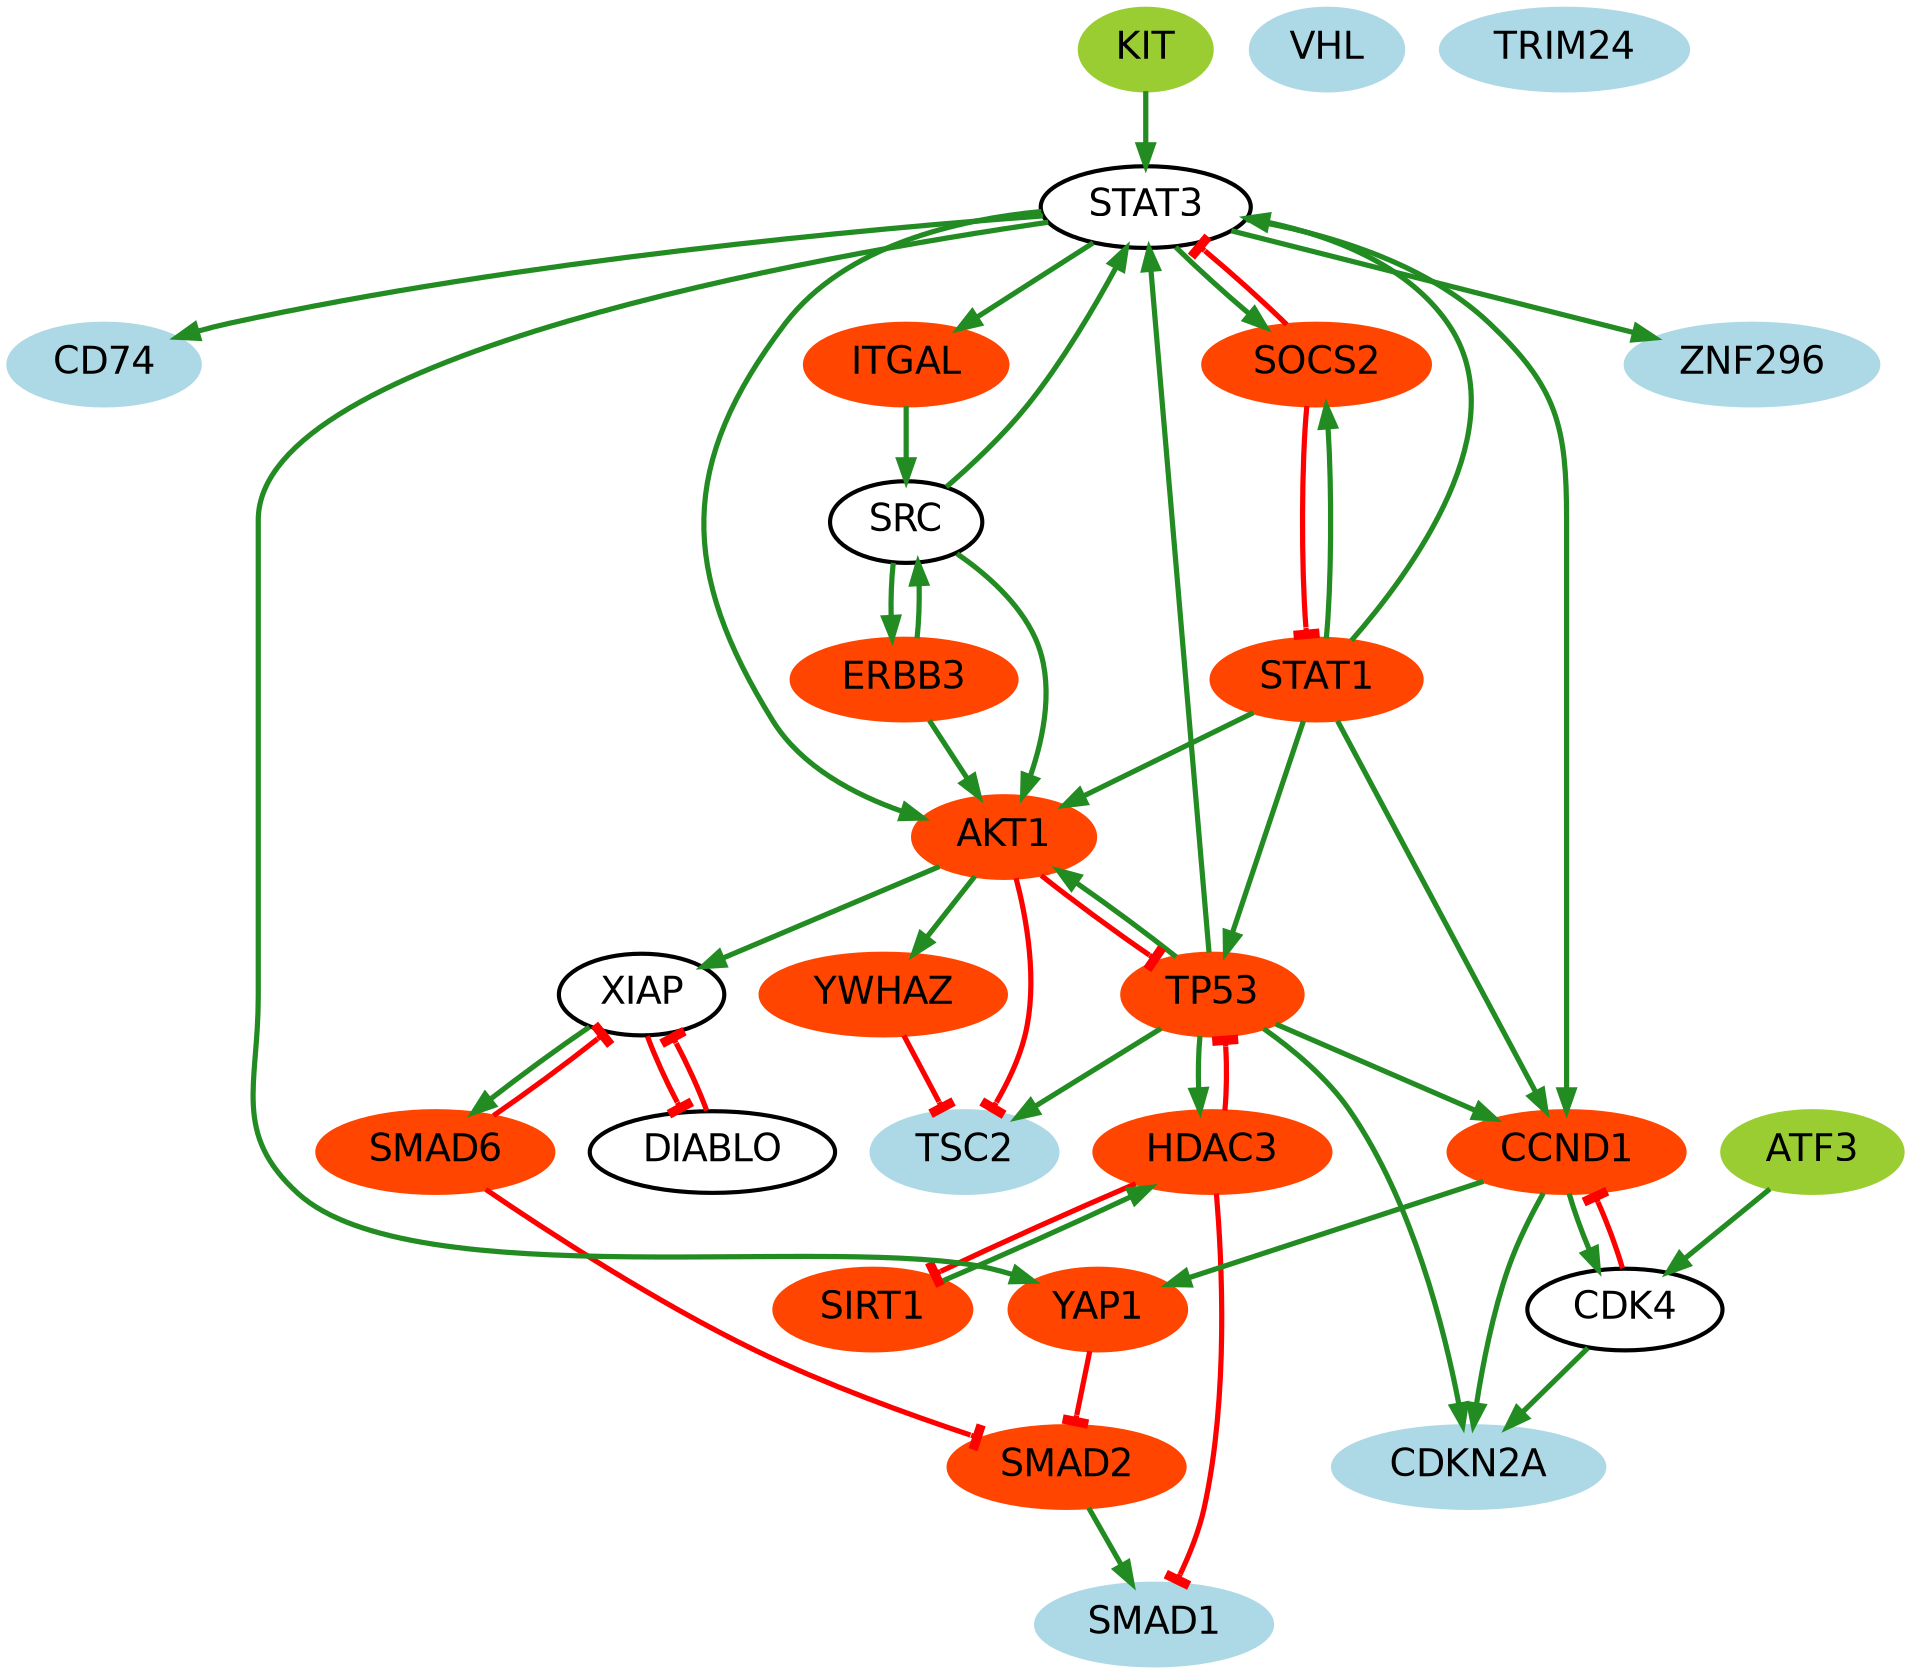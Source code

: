 digraph "" {
CD74 [color=lightblue, fillcolor=lightblue, fontname=Helvetica, fontsize=18, shape=ellipse, style="filled, bold"];
HDAC3 [color=orangered, fillcolor=orangered, fontname=Helvetica, fontsize=18, shape=ellipse, style="filled, bold"];
SRC [color=black, fillcolor=white, fontname=Helvetica, fontsize=18, shape=ellipse, style="filled, bold"];
SMAD6 [color=orangered, fillcolor=orangered, fontname=Helvetica, fontsize=18, shape=ellipse, style="filled, bold"];
SMAD1 [color=lightblue, fillcolor=lightblue, fontname=Helvetica, fontsize=18, shape=ellipse, style="filled, bold"];
SMAD2 [color=orangered, fillcolor=orangered, fontname=Helvetica, fontsize=18, shape=ellipse, style="filled, bold"];
VHL [color=lightblue, fillcolor=lightblue, fontname=Helvetica, fontsize=18, shape=ellipse, style="filled, bold"];
XIAP [color=black, fillcolor=white, fontname=Helvetica, fontsize=18, shape=ellipse, style="filled, bold"];
DIABLO [color=black, fillcolor=white, fontname=Helvetica, fontsize=18, shape=ellipse, style="filled, bold"];
TSC2 [color=lightblue, fillcolor=lightblue, fontname=Helvetica, fontsize=18, shape=ellipse, style="filled, bold"];
YWHAZ [color=orangered, fillcolor=orangered, fontname=Helvetica, fontsize=18, shape=ellipse, style="filled, bold"];
STAT3 [color=black, fillcolor=white, fontname=Helvetica, fontsize=18, shape=ellipse, style="filled, bold"];
STAT1 [color=orangered, fillcolor=orangered, fontname=Helvetica, fontsize=18, shape=ellipse, style="filled, bold"];
ITGAL [color=orangered, fillcolor=orangered, fontname=Helvetica, fontsize=18, shape=ellipse, style="filled, bold"];
ERBB3 [color=orangered, fillcolor=orangered, fontname=Helvetica, fontsize=18, shape=ellipse, style="filled, bold"];
SIRT1 [color=orangered, fillcolor=orangered, fontname=Helvetica, fontsize=18, shape=ellipse, style="filled, bold"];
CDKN2A [color=lightblue, fillcolor=lightblue, fontname=Helvetica, fontsize=18, shape=ellipse, style="filled, bold"];
TRIM24 [color=lightblue, fillcolor=lightblue, fontname=Helvetica, fontsize=18, shape=ellipse, style="filled, bold"];
YAP1 [color=orangered, fillcolor=orangered, fontname=Helvetica, fontsize=18, shape=ellipse, style="filled, bold"];
TP53 [color=orangered, fillcolor=orangered, fontname=Helvetica, fontsize=18, shape=ellipse, style="filled, bold"];
AKT1 [color=orangered, fillcolor=orangered, fontname=Helvetica, fontsize=18, shape=ellipse, style="filled, bold"];
CCND1 [color=orangered, fillcolor=orangered, fontname=Helvetica, fontsize=18, shape=ellipse, style="filled, bold"];
SOCS2 [color=orangered, fillcolor=orangered, fontname=Helvetica, fontsize=18, shape=ellipse, style="filled, bold"];
KIT [color=olivedrab3, fillcolor=olivedrab3, fontname=Helvetica, fontsize=18, shape=ellipse, style="filled, bold"];
CDK4 [color=black, fillcolor=white, fontname=Helvetica, fontsize=18, shape=ellipse, style="filled, bold"];
ZNF296 [color=lightblue, fillcolor=lightblue, fontname=Helvetica, fontsize=18, shape=ellipse, style="filled, bold"];
ATF3 [color=olivedrab3, fillcolor=olivedrab3, fontname=Helvetica, fontsize=18, shape=ellipse, style="filled, bold"];
HDAC3 -> SIRT1  [arrowhead=tee, color=red, dir=forward, key=0, penwidth="2.5", sign="-1"];
HDAC3 -> TP53  [arrowhead=tee, color=red, dir=forward, key=0, penwidth="2.5", sign="-1"];
HDAC3 -> SMAD1  [arrowhead=tee, color=red, dir=forward, key=0, penwidth="2.5", sign="-1"];
ERBB3 -> SRC  [arrowhead=normal, color=forestgreen, dir=forward, key=0, penwidth="2.5", sign=1];
ERBB3 -> AKT1  [arrowhead=normal, color=forestgreen, dir=forward, key=0, penwidth="2.5", sign=1];
SMAD6 -> XIAP  [arrowhead=tee, color=red, dir=forward, key=0, penwidth="2.5", sign="-1"];
SMAD6 -> SMAD2  [arrowhead=tee, color=red, dir=forward, key=0, penwidth="2.5", sign="-1"];
SMAD2 -> SMAD1  [arrowhead=normal, color=forestgreen, dir=forward, key=0, penwidth="2.5", sign=1];
XIAP -> SMAD6  [arrowhead=normal, color=forestgreen, dir=forward, key=0, penwidth="2.5", sign=1];
XIAP -> DIABLO  [arrowhead=tee, color=red, dir=forward, key=0, penwidth="2.5", sign="-1"];
DIABLO -> XIAP  [arrowhead=tee, color=red, dir=forward, key=0, penwidth="2.5", sign="-1"];
YWHAZ -> TSC2  [arrowhead=tee, color=red, dir=forward, key=0, penwidth="2.5", sign="-1"];
STAT3 -> CD74  [arrowhead=normal, color=forestgreen, dir=forward, key=0, penwidth="2.5", sign=1];
STAT3 -> SOCS2  [arrowhead=normal, color=forestgreen, dir=forward, key=0, penwidth="2.5", sign=1];
STAT3 -> CCND1  [arrowhead=normal, color=forestgreen, dir=forward, key=0, penwidth="2.5", sign=1];
STAT3 -> AKT1  [arrowhead=normal, color=forestgreen, dir=forward, key=0, penwidth="2.5", sign=1];
STAT3 -> ITGAL  [arrowhead=normal, color=forestgreen, dir=forward, key=0, penwidth="2.5", sign=1];
STAT3 -> ZNF296  [arrowhead=normal, color=forestgreen, dir=forward, key=0, penwidth="2.5", sign=1];
STAT3 -> YAP1  [arrowhead=normal, color=forestgreen, dir=forward, key=0, penwidth="2.5", sign=1];
STAT1 -> CCND1  [arrowhead=normal, color=forestgreen, dir=forward, key=0, penwidth="2.5", sign=1];
STAT1 -> AKT1  [arrowhead=normal, color=forestgreen, dir=forward, key=0, penwidth="2.5", sign=1];
STAT1 -> STAT3  [arrowhead=normal, color=forestgreen, dir=forward, key=0, penwidth="2.5", sign=1];
STAT1 -> TP53  [arrowhead=normal, color=forestgreen, dir=forward, key=0, penwidth="2.5", sign=1];
STAT1 -> SOCS2  [arrowhead=normal, color=forestgreen, dir=forward, key=0, penwidth="2.5", sign=1];
CDK4 -> CCND1  [arrowhead=tee, color=red, dir=forward, key=0, penwidth="2.5", sign="-1"];
CDK4 -> CDKN2A  [arrowhead=normal, color=forestgreen, dir=forward, key=0, penwidth="2.5", sign=1];
SRC -> AKT1  [arrowhead=normal, color=forestgreen, dir=forward, key=0, penwidth="2.5", sign=1];
SRC -> STAT3  [arrowhead=normal, color=forestgreen, dir=forward, key=0, penwidth="2.5", sign=1];
SRC -> ERBB3  [arrowhead=normal, color=forestgreen, dir=forward, key=0, penwidth="2.5", sign=1];
SIRT1 -> HDAC3  [arrowhead=normal, color=forestgreen, dir=forward, key=0, penwidth="2.5", sign=1];
YAP1 -> SMAD2  [arrowhead=tee, color=red, dir=forward, key=0, penwidth="2.5", sign="-1"];
TP53 -> HDAC3  [arrowhead=normal, color=forestgreen, dir=forward, key=0, penwidth="2.5", sign=1];
TP53 -> CDKN2A  [arrowhead=normal, color=forestgreen, dir=forward, key=0, penwidth="2.5", sign=1];
TP53 -> STAT3  [arrowhead=normal, color=forestgreen, dir=forward, key=0, penwidth="2.5", sign=1];
TP53 -> CCND1  [arrowhead=normal, color=forestgreen, dir=forward, key=0, penwidth="2.5", sign=1];
TP53 -> AKT1  [arrowhead=normal, color=forestgreen, dir=forward, key=0, penwidth="2.5", sign=1];
TP53 -> TSC2  [arrowhead=normal, color=forestgreen, dir=forward, key=0, penwidth="2.5", sign=1];
AKT1 -> YWHAZ  [arrowhead=normal, color=forestgreen, dir=forward, key=0, penwidth="2.5", sign=1];
AKT1 -> TSC2  [arrowhead=tee, color=red, dir=forward, key=0, penwidth="2.5", sign="-1"];
AKT1 -> XIAP  [arrowhead=normal, color=forestgreen, dir=forward, key=0, penwidth="2.5", sign=1];
AKT1 -> TP53  [arrowhead=tee, color=red, dir=forward, key=0, penwidth="2.5", sign="-1"];
CCND1 -> CDKN2A  [arrowhead=normal, color=forestgreen, dir=forward, key=0, penwidth="2.5", sign=1];
CCND1 -> CDK4  [arrowhead=normal, color=forestgreen, dir=forward, key=0, penwidth="2.5", sign=1];
CCND1 -> YAP1  [arrowhead=normal, color=forestgreen, dir=forward, key=0, penwidth="2.5", sign=1];
SOCS2 -> STAT3  [arrowhead=tee, color=red, dir=forward, key=0, penwidth="2.5", sign="-1"];
SOCS2 -> STAT1  [arrowhead=tee, color=red, dir=forward, key=0, penwidth="2.5", sign="-1"];
KIT -> STAT3  [arrowhead=normal, color=forestgreen, dir=forward, key=0, penwidth="2.5", sign=1];
ITGAL -> SRC  [arrowhead=normal, color=forestgreen, dir=forward, key=0, penwidth="2.5", sign=1];
ATF3 -> CDK4  [arrowhead=normal, color=forestgreen, dir=forward, key=0, penwidth="2.5", sign=1];
}
